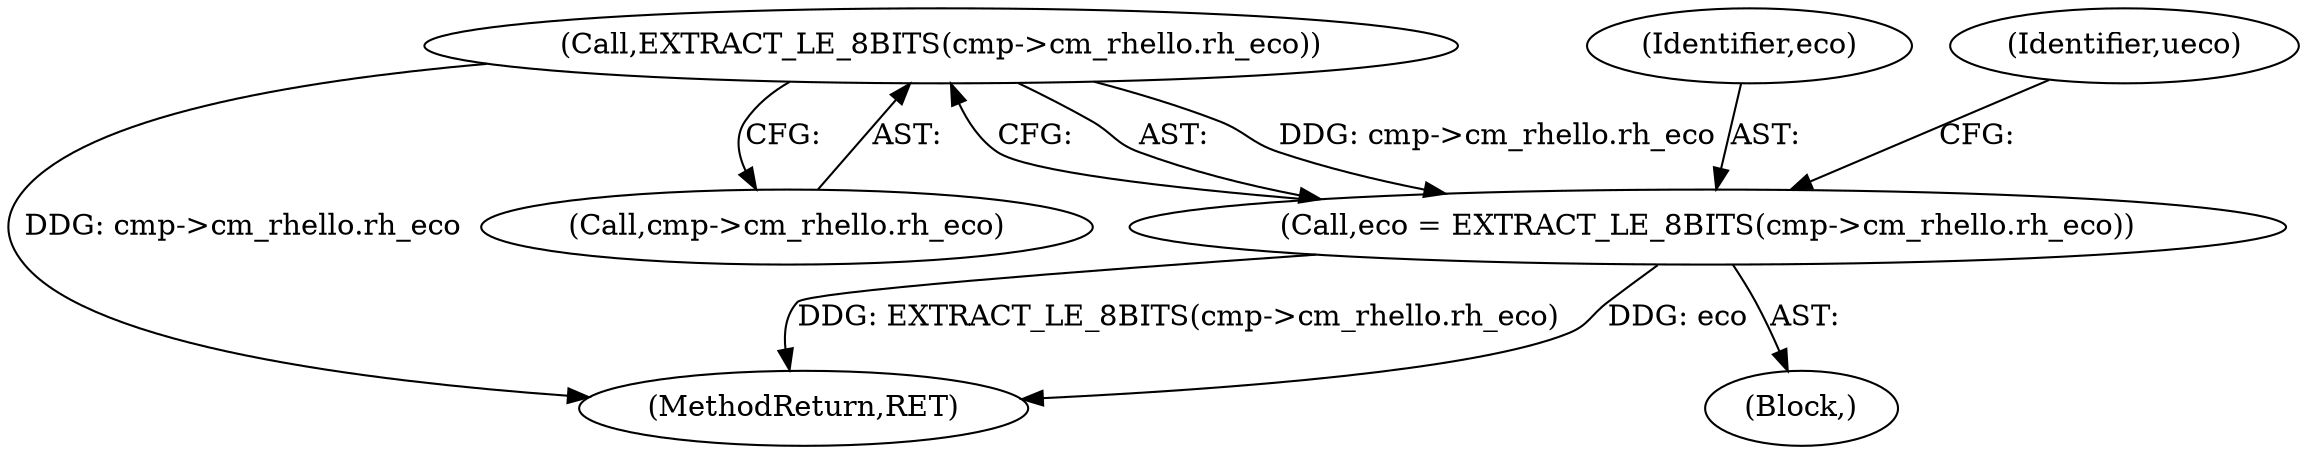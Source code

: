digraph "0_tcpdump_c6e0531b5def26ecf912e8de6ade86cbdaed3751_0@pointer" {
"1000448" [label="(Call,EXTRACT_LE_8BITS(cmp->cm_rhello.rh_eco))"];
"1000446" [label="(Call,eco = EXTRACT_LE_8BITS(cmp->cm_rhello.rh_eco))"];
"1000722" [label="(MethodReturn,RET)"];
"1000446" [label="(Call,eco = EXTRACT_LE_8BITS(cmp->cm_rhello.rh_eco))"];
"1000447" [label="(Identifier,eco)"];
"1000449" [label="(Call,cmp->cm_rhello.rh_eco)"];
"1000455" [label="(Identifier,ueco)"];
"1000146" [label="(Block,)"];
"1000448" [label="(Call,EXTRACT_LE_8BITS(cmp->cm_rhello.rh_eco))"];
"1000448" -> "1000446"  [label="AST: "];
"1000448" -> "1000449"  [label="CFG: "];
"1000449" -> "1000448"  [label="AST: "];
"1000446" -> "1000448"  [label="CFG: "];
"1000448" -> "1000722"  [label="DDG: cmp->cm_rhello.rh_eco"];
"1000448" -> "1000446"  [label="DDG: cmp->cm_rhello.rh_eco"];
"1000446" -> "1000146"  [label="AST: "];
"1000447" -> "1000446"  [label="AST: "];
"1000455" -> "1000446"  [label="CFG: "];
"1000446" -> "1000722"  [label="DDG: eco"];
"1000446" -> "1000722"  [label="DDG: EXTRACT_LE_8BITS(cmp->cm_rhello.rh_eco)"];
}
